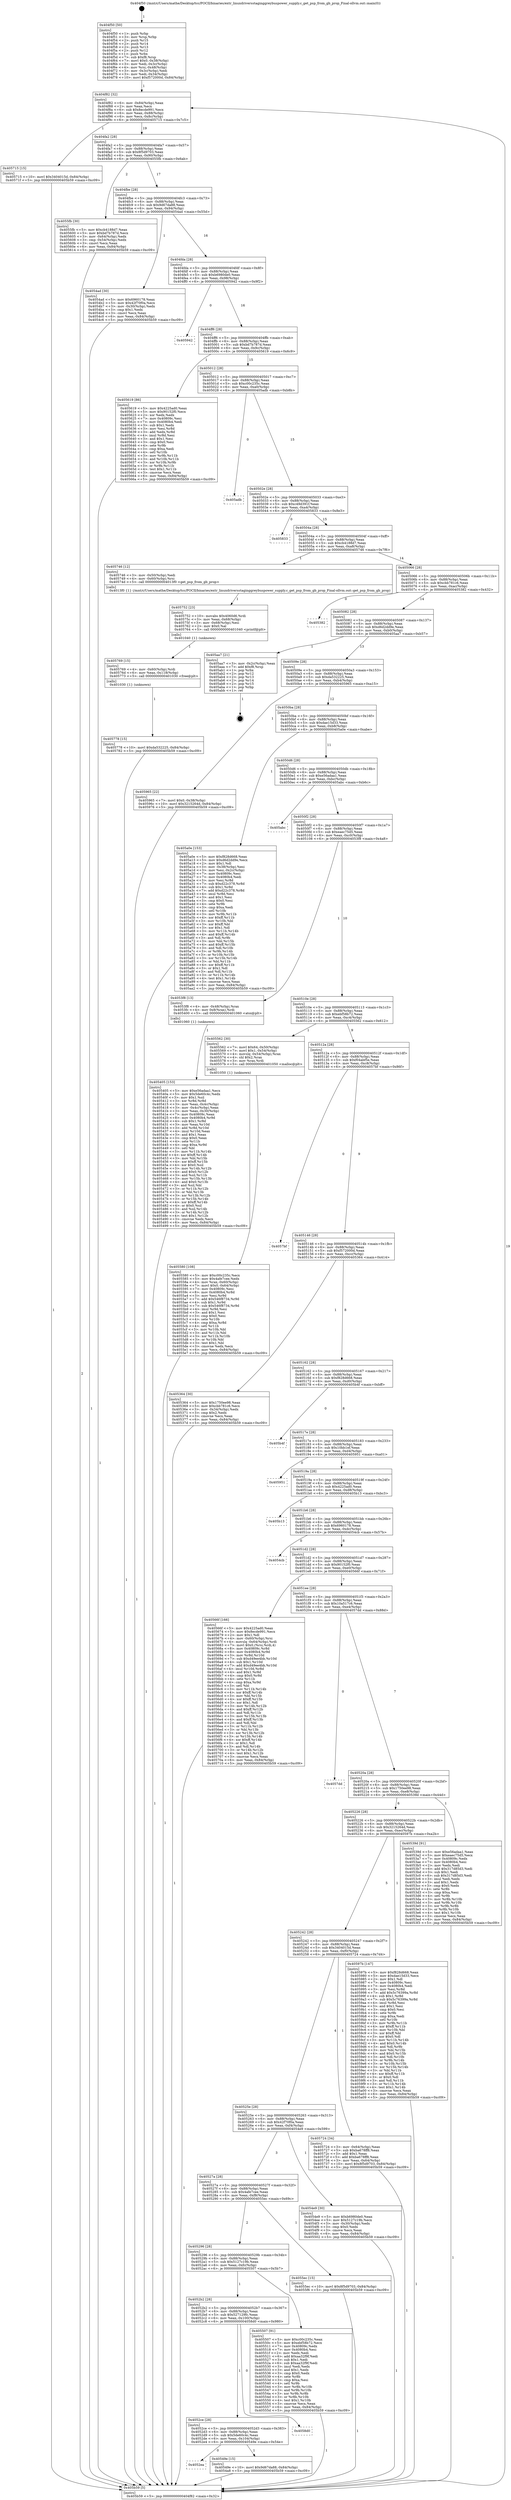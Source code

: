 digraph "0x404f50" {
  label = "0x404f50 (/mnt/c/Users/mathe/Desktop/tcc/POCII/binaries/extr_linuxdriversstaginggreybuspower_supply.c_get_psp_from_gb_prop_Final-ollvm.out::main(0))"
  labelloc = "t"
  node[shape=record]

  Entry [label="",width=0.3,height=0.3,shape=circle,fillcolor=black,style=filled]
  "0x404f82" [label="{
     0x404f82 [32]\l
     | [instrs]\l
     &nbsp;&nbsp;0x404f82 \<+6\>: mov -0x84(%rbp),%eax\l
     &nbsp;&nbsp;0x404f88 \<+2\>: mov %eax,%ecx\l
     &nbsp;&nbsp;0x404f8a \<+6\>: sub $0x8ecde991,%ecx\l
     &nbsp;&nbsp;0x404f90 \<+6\>: mov %eax,-0x88(%rbp)\l
     &nbsp;&nbsp;0x404f96 \<+6\>: mov %ecx,-0x8c(%rbp)\l
     &nbsp;&nbsp;0x404f9c \<+6\>: je 0000000000405715 \<main+0x7c5\>\l
  }"]
  "0x405715" [label="{
     0x405715 [15]\l
     | [instrs]\l
     &nbsp;&nbsp;0x405715 \<+10\>: movl $0x3404015d,-0x84(%rbp)\l
     &nbsp;&nbsp;0x40571f \<+5\>: jmp 0000000000405b59 \<main+0xc09\>\l
  }"]
  "0x404fa2" [label="{
     0x404fa2 [28]\l
     | [instrs]\l
     &nbsp;&nbsp;0x404fa2 \<+5\>: jmp 0000000000404fa7 \<main+0x57\>\l
     &nbsp;&nbsp;0x404fa7 \<+6\>: mov -0x88(%rbp),%eax\l
     &nbsp;&nbsp;0x404fad \<+5\>: sub $0x8f5d9703,%eax\l
     &nbsp;&nbsp;0x404fb2 \<+6\>: mov %eax,-0x90(%rbp)\l
     &nbsp;&nbsp;0x404fb8 \<+6\>: je 00000000004055fb \<main+0x6ab\>\l
  }"]
  Exit [label="",width=0.3,height=0.3,shape=circle,fillcolor=black,style=filled,peripheries=2]
  "0x4055fb" [label="{
     0x4055fb [30]\l
     | [instrs]\l
     &nbsp;&nbsp;0x4055fb \<+5\>: mov $0xcb4188d7,%eax\l
     &nbsp;&nbsp;0x405600 \<+5\>: mov $0xbd7b787d,%ecx\l
     &nbsp;&nbsp;0x405605 \<+3\>: mov -0x64(%rbp),%edx\l
     &nbsp;&nbsp;0x405608 \<+3\>: cmp -0x54(%rbp),%edx\l
     &nbsp;&nbsp;0x40560b \<+3\>: cmovl %ecx,%eax\l
     &nbsp;&nbsp;0x40560e \<+6\>: mov %eax,-0x84(%rbp)\l
     &nbsp;&nbsp;0x405614 \<+5\>: jmp 0000000000405b59 \<main+0xc09\>\l
  }"]
  "0x404fbe" [label="{
     0x404fbe [28]\l
     | [instrs]\l
     &nbsp;&nbsp;0x404fbe \<+5\>: jmp 0000000000404fc3 \<main+0x73\>\l
     &nbsp;&nbsp;0x404fc3 \<+6\>: mov -0x88(%rbp),%eax\l
     &nbsp;&nbsp;0x404fc9 \<+5\>: sub $0x9d67da88,%eax\l
     &nbsp;&nbsp;0x404fce \<+6\>: mov %eax,-0x94(%rbp)\l
     &nbsp;&nbsp;0x404fd4 \<+6\>: je 00000000004054ad \<main+0x55d\>\l
  }"]
  "0x405778" [label="{
     0x405778 [15]\l
     | [instrs]\l
     &nbsp;&nbsp;0x405778 \<+10\>: movl $0xda532225,-0x84(%rbp)\l
     &nbsp;&nbsp;0x405782 \<+5\>: jmp 0000000000405b59 \<main+0xc09\>\l
  }"]
  "0x4054ad" [label="{
     0x4054ad [30]\l
     | [instrs]\l
     &nbsp;&nbsp;0x4054ad \<+5\>: mov $0x6960178,%eax\l
     &nbsp;&nbsp;0x4054b2 \<+5\>: mov $0x42f70f0a,%ecx\l
     &nbsp;&nbsp;0x4054b7 \<+3\>: mov -0x30(%rbp),%edx\l
     &nbsp;&nbsp;0x4054ba \<+3\>: cmp $0x1,%edx\l
     &nbsp;&nbsp;0x4054bd \<+3\>: cmovl %ecx,%eax\l
     &nbsp;&nbsp;0x4054c0 \<+6\>: mov %eax,-0x84(%rbp)\l
     &nbsp;&nbsp;0x4054c6 \<+5\>: jmp 0000000000405b59 \<main+0xc09\>\l
  }"]
  "0x404fda" [label="{
     0x404fda [28]\l
     | [instrs]\l
     &nbsp;&nbsp;0x404fda \<+5\>: jmp 0000000000404fdf \<main+0x8f\>\l
     &nbsp;&nbsp;0x404fdf \<+6\>: mov -0x88(%rbp),%eax\l
     &nbsp;&nbsp;0x404fe5 \<+5\>: sub $0xb6980de0,%eax\l
     &nbsp;&nbsp;0x404fea \<+6\>: mov %eax,-0x98(%rbp)\l
     &nbsp;&nbsp;0x404ff0 \<+6\>: je 0000000000405942 \<main+0x9f2\>\l
  }"]
  "0x405769" [label="{
     0x405769 [15]\l
     | [instrs]\l
     &nbsp;&nbsp;0x405769 \<+4\>: mov -0x60(%rbp),%rdi\l
     &nbsp;&nbsp;0x40576d \<+6\>: mov %eax,-0x118(%rbp)\l
     &nbsp;&nbsp;0x405773 \<+5\>: call 0000000000401030 \<free@plt\>\l
     | [calls]\l
     &nbsp;&nbsp;0x401030 \{1\} (unknown)\l
  }"]
  "0x405942" [label="{
     0x405942\l
  }", style=dashed]
  "0x404ff6" [label="{
     0x404ff6 [28]\l
     | [instrs]\l
     &nbsp;&nbsp;0x404ff6 \<+5\>: jmp 0000000000404ffb \<main+0xab\>\l
     &nbsp;&nbsp;0x404ffb \<+6\>: mov -0x88(%rbp),%eax\l
     &nbsp;&nbsp;0x405001 \<+5\>: sub $0xbd7b787d,%eax\l
     &nbsp;&nbsp;0x405006 \<+6\>: mov %eax,-0x9c(%rbp)\l
     &nbsp;&nbsp;0x40500c \<+6\>: je 0000000000405619 \<main+0x6c9\>\l
  }"]
  "0x405752" [label="{
     0x405752 [23]\l
     | [instrs]\l
     &nbsp;&nbsp;0x405752 \<+10\>: movabs $0x4060d6,%rdi\l
     &nbsp;&nbsp;0x40575c \<+3\>: mov %eax,-0x68(%rbp)\l
     &nbsp;&nbsp;0x40575f \<+3\>: mov -0x68(%rbp),%esi\l
     &nbsp;&nbsp;0x405762 \<+2\>: mov $0x0,%al\l
     &nbsp;&nbsp;0x405764 \<+5\>: call 0000000000401040 \<printf@plt\>\l
     | [calls]\l
     &nbsp;&nbsp;0x401040 \{1\} (unknown)\l
  }"]
  "0x405619" [label="{
     0x405619 [86]\l
     | [instrs]\l
     &nbsp;&nbsp;0x405619 \<+5\>: mov $0x4225ad0,%eax\l
     &nbsp;&nbsp;0x40561e \<+5\>: mov $0x90152f0,%ecx\l
     &nbsp;&nbsp;0x405623 \<+2\>: xor %edx,%edx\l
     &nbsp;&nbsp;0x405625 \<+7\>: mov 0x40809c,%esi\l
     &nbsp;&nbsp;0x40562c \<+7\>: mov 0x4080b4,%edi\l
     &nbsp;&nbsp;0x405633 \<+3\>: sub $0x1,%edx\l
     &nbsp;&nbsp;0x405636 \<+3\>: mov %esi,%r8d\l
     &nbsp;&nbsp;0x405639 \<+3\>: add %edx,%r8d\l
     &nbsp;&nbsp;0x40563c \<+4\>: imul %r8d,%esi\l
     &nbsp;&nbsp;0x405640 \<+3\>: and $0x1,%esi\l
     &nbsp;&nbsp;0x405643 \<+3\>: cmp $0x0,%esi\l
     &nbsp;&nbsp;0x405646 \<+4\>: sete %r9b\l
     &nbsp;&nbsp;0x40564a \<+3\>: cmp $0xa,%edi\l
     &nbsp;&nbsp;0x40564d \<+4\>: setl %r10b\l
     &nbsp;&nbsp;0x405651 \<+3\>: mov %r9b,%r11b\l
     &nbsp;&nbsp;0x405654 \<+3\>: and %r10b,%r11b\l
     &nbsp;&nbsp;0x405657 \<+3\>: xor %r10b,%r9b\l
     &nbsp;&nbsp;0x40565a \<+3\>: or %r9b,%r11b\l
     &nbsp;&nbsp;0x40565d \<+4\>: test $0x1,%r11b\l
     &nbsp;&nbsp;0x405661 \<+3\>: cmovne %ecx,%eax\l
     &nbsp;&nbsp;0x405664 \<+6\>: mov %eax,-0x84(%rbp)\l
     &nbsp;&nbsp;0x40566a \<+5\>: jmp 0000000000405b59 \<main+0xc09\>\l
  }"]
  "0x405012" [label="{
     0x405012 [28]\l
     | [instrs]\l
     &nbsp;&nbsp;0x405012 \<+5\>: jmp 0000000000405017 \<main+0xc7\>\l
     &nbsp;&nbsp;0x405017 \<+6\>: mov -0x88(%rbp),%eax\l
     &nbsp;&nbsp;0x40501d \<+5\>: sub $0xc00c235c,%eax\l
     &nbsp;&nbsp;0x405022 \<+6\>: mov %eax,-0xa0(%rbp)\l
     &nbsp;&nbsp;0x405028 \<+6\>: je 0000000000405adb \<main+0xb8b\>\l
  }"]
  "0x405580" [label="{
     0x405580 [108]\l
     | [instrs]\l
     &nbsp;&nbsp;0x405580 \<+5\>: mov $0xc00c235c,%ecx\l
     &nbsp;&nbsp;0x405585 \<+5\>: mov $0x4afe7cee,%edx\l
     &nbsp;&nbsp;0x40558a \<+4\>: mov %rax,-0x60(%rbp)\l
     &nbsp;&nbsp;0x40558e \<+7\>: movl $0x0,-0x64(%rbp)\l
     &nbsp;&nbsp;0x405595 \<+7\>: mov 0x40809c,%esi\l
     &nbsp;&nbsp;0x40559c \<+8\>: mov 0x4080b4,%r8d\l
     &nbsp;&nbsp;0x4055a4 \<+3\>: mov %esi,%r9d\l
     &nbsp;&nbsp;0x4055a7 \<+7\>: add $0x546f8734,%r9d\l
     &nbsp;&nbsp;0x4055ae \<+4\>: sub $0x1,%r9d\l
     &nbsp;&nbsp;0x4055b2 \<+7\>: sub $0x546f8734,%r9d\l
     &nbsp;&nbsp;0x4055b9 \<+4\>: imul %r9d,%esi\l
     &nbsp;&nbsp;0x4055bd \<+3\>: and $0x1,%esi\l
     &nbsp;&nbsp;0x4055c0 \<+3\>: cmp $0x0,%esi\l
     &nbsp;&nbsp;0x4055c3 \<+4\>: sete %r10b\l
     &nbsp;&nbsp;0x4055c7 \<+4\>: cmp $0xa,%r8d\l
     &nbsp;&nbsp;0x4055cb \<+4\>: setl %r11b\l
     &nbsp;&nbsp;0x4055cf \<+3\>: mov %r10b,%bl\l
     &nbsp;&nbsp;0x4055d2 \<+3\>: and %r11b,%bl\l
     &nbsp;&nbsp;0x4055d5 \<+3\>: xor %r11b,%r10b\l
     &nbsp;&nbsp;0x4055d8 \<+3\>: or %r10b,%bl\l
     &nbsp;&nbsp;0x4055db \<+3\>: test $0x1,%bl\l
     &nbsp;&nbsp;0x4055de \<+3\>: cmovne %edx,%ecx\l
     &nbsp;&nbsp;0x4055e1 \<+6\>: mov %ecx,-0x84(%rbp)\l
     &nbsp;&nbsp;0x4055e7 \<+5\>: jmp 0000000000405b59 \<main+0xc09\>\l
  }"]
  "0x405adb" [label="{
     0x405adb\l
  }", style=dashed]
  "0x40502e" [label="{
     0x40502e [28]\l
     | [instrs]\l
     &nbsp;&nbsp;0x40502e \<+5\>: jmp 0000000000405033 \<main+0xe3\>\l
     &nbsp;&nbsp;0x405033 \<+6\>: mov -0x88(%rbp),%eax\l
     &nbsp;&nbsp;0x405039 \<+5\>: sub $0xc49d391f,%eax\l
     &nbsp;&nbsp;0x40503e \<+6\>: mov %eax,-0xa4(%rbp)\l
     &nbsp;&nbsp;0x405044 \<+6\>: je 0000000000405833 \<main+0x8e3\>\l
  }"]
  "0x4052ea" [label="{
     0x4052ea\l
  }", style=dashed]
  "0x405833" [label="{
     0x405833\l
  }", style=dashed]
  "0x40504a" [label="{
     0x40504a [28]\l
     | [instrs]\l
     &nbsp;&nbsp;0x40504a \<+5\>: jmp 000000000040504f \<main+0xff\>\l
     &nbsp;&nbsp;0x40504f \<+6\>: mov -0x88(%rbp),%eax\l
     &nbsp;&nbsp;0x405055 \<+5\>: sub $0xcb4188d7,%eax\l
     &nbsp;&nbsp;0x40505a \<+6\>: mov %eax,-0xa8(%rbp)\l
     &nbsp;&nbsp;0x405060 \<+6\>: je 0000000000405746 \<main+0x7f6\>\l
  }"]
  "0x40549e" [label="{
     0x40549e [15]\l
     | [instrs]\l
     &nbsp;&nbsp;0x40549e \<+10\>: movl $0x9d67da88,-0x84(%rbp)\l
     &nbsp;&nbsp;0x4054a8 \<+5\>: jmp 0000000000405b59 \<main+0xc09\>\l
  }"]
  "0x405746" [label="{
     0x405746 [12]\l
     | [instrs]\l
     &nbsp;&nbsp;0x405746 \<+3\>: mov -0x50(%rbp),%edi\l
     &nbsp;&nbsp;0x405749 \<+4\>: mov -0x60(%rbp),%rsi\l
     &nbsp;&nbsp;0x40574d \<+5\>: call 00000000004013f0 \<get_psp_from_gb_prop\>\l
     | [calls]\l
     &nbsp;&nbsp;0x4013f0 \{1\} (/mnt/c/Users/mathe/Desktop/tcc/POCII/binaries/extr_linuxdriversstaginggreybuspower_supply.c_get_psp_from_gb_prop_Final-ollvm.out::get_psp_from_gb_prop)\l
  }"]
  "0x405066" [label="{
     0x405066 [28]\l
     | [instrs]\l
     &nbsp;&nbsp;0x405066 \<+5\>: jmp 000000000040506b \<main+0x11b\>\l
     &nbsp;&nbsp;0x40506b \<+6\>: mov -0x88(%rbp),%eax\l
     &nbsp;&nbsp;0x405071 \<+5\>: sub $0xcbb781c6,%eax\l
     &nbsp;&nbsp;0x405076 \<+6\>: mov %eax,-0xac(%rbp)\l
     &nbsp;&nbsp;0x40507c \<+6\>: je 0000000000405382 \<main+0x432\>\l
  }"]
  "0x4052ce" [label="{
     0x4052ce [28]\l
     | [instrs]\l
     &nbsp;&nbsp;0x4052ce \<+5\>: jmp 00000000004052d3 \<main+0x383\>\l
     &nbsp;&nbsp;0x4052d3 \<+6\>: mov -0x88(%rbp),%eax\l
     &nbsp;&nbsp;0x4052d9 \<+5\>: sub $0x5de60c4c,%eax\l
     &nbsp;&nbsp;0x4052de \<+6\>: mov %eax,-0x104(%rbp)\l
     &nbsp;&nbsp;0x4052e4 \<+6\>: je 000000000040549e \<main+0x54e\>\l
  }"]
  "0x405382" [label="{
     0x405382\l
  }", style=dashed]
  "0x405082" [label="{
     0x405082 [28]\l
     | [instrs]\l
     &nbsp;&nbsp;0x405082 \<+5\>: jmp 0000000000405087 \<main+0x137\>\l
     &nbsp;&nbsp;0x405087 \<+6\>: mov -0x88(%rbp),%eax\l
     &nbsp;&nbsp;0x40508d \<+5\>: sub $0xd6d2dd9e,%eax\l
     &nbsp;&nbsp;0x405092 \<+6\>: mov %eax,-0xb0(%rbp)\l
     &nbsp;&nbsp;0x405098 \<+6\>: je 0000000000405aa7 \<main+0xb57\>\l
  }"]
  "0x4058d0" [label="{
     0x4058d0\l
  }", style=dashed]
  "0x405aa7" [label="{
     0x405aa7 [21]\l
     | [instrs]\l
     &nbsp;&nbsp;0x405aa7 \<+3\>: mov -0x2c(%rbp),%eax\l
     &nbsp;&nbsp;0x405aaa \<+7\>: add $0xf8,%rsp\l
     &nbsp;&nbsp;0x405ab1 \<+1\>: pop %rbx\l
     &nbsp;&nbsp;0x405ab2 \<+2\>: pop %r12\l
     &nbsp;&nbsp;0x405ab4 \<+2\>: pop %r13\l
     &nbsp;&nbsp;0x405ab6 \<+2\>: pop %r14\l
     &nbsp;&nbsp;0x405ab8 \<+2\>: pop %r15\l
     &nbsp;&nbsp;0x405aba \<+1\>: pop %rbp\l
     &nbsp;&nbsp;0x405abb \<+1\>: ret\l
  }"]
  "0x40509e" [label="{
     0x40509e [28]\l
     | [instrs]\l
     &nbsp;&nbsp;0x40509e \<+5\>: jmp 00000000004050a3 \<main+0x153\>\l
     &nbsp;&nbsp;0x4050a3 \<+6\>: mov -0x88(%rbp),%eax\l
     &nbsp;&nbsp;0x4050a9 \<+5\>: sub $0xda532225,%eax\l
     &nbsp;&nbsp;0x4050ae \<+6\>: mov %eax,-0xb4(%rbp)\l
     &nbsp;&nbsp;0x4050b4 \<+6\>: je 0000000000405965 \<main+0xa15\>\l
  }"]
  "0x4052b2" [label="{
     0x4052b2 [28]\l
     | [instrs]\l
     &nbsp;&nbsp;0x4052b2 \<+5\>: jmp 00000000004052b7 \<main+0x367\>\l
     &nbsp;&nbsp;0x4052b7 \<+6\>: mov -0x88(%rbp),%eax\l
     &nbsp;&nbsp;0x4052bd \<+5\>: sub $0x527129fc,%eax\l
     &nbsp;&nbsp;0x4052c2 \<+6\>: mov %eax,-0x100(%rbp)\l
     &nbsp;&nbsp;0x4052c8 \<+6\>: je 00000000004058d0 \<main+0x980\>\l
  }"]
  "0x405965" [label="{
     0x405965 [22]\l
     | [instrs]\l
     &nbsp;&nbsp;0x405965 \<+7\>: movl $0x0,-0x38(%rbp)\l
     &nbsp;&nbsp;0x40596c \<+10\>: movl $0x3215264d,-0x84(%rbp)\l
     &nbsp;&nbsp;0x405976 \<+5\>: jmp 0000000000405b59 \<main+0xc09\>\l
  }"]
  "0x4050ba" [label="{
     0x4050ba [28]\l
     | [instrs]\l
     &nbsp;&nbsp;0x4050ba \<+5\>: jmp 00000000004050bf \<main+0x16f\>\l
     &nbsp;&nbsp;0x4050bf \<+6\>: mov -0x88(%rbp),%eax\l
     &nbsp;&nbsp;0x4050c5 \<+5\>: sub $0xdae15d33,%eax\l
     &nbsp;&nbsp;0x4050ca \<+6\>: mov %eax,-0xb8(%rbp)\l
     &nbsp;&nbsp;0x4050d0 \<+6\>: je 0000000000405a0e \<main+0xabe\>\l
  }"]
  "0x405507" [label="{
     0x405507 [91]\l
     | [instrs]\l
     &nbsp;&nbsp;0x405507 \<+5\>: mov $0xc00c235c,%eax\l
     &nbsp;&nbsp;0x40550c \<+5\>: mov $0xebf58b72,%ecx\l
     &nbsp;&nbsp;0x405511 \<+7\>: mov 0x40809c,%edx\l
     &nbsp;&nbsp;0x405518 \<+7\>: mov 0x4080b4,%esi\l
     &nbsp;&nbsp;0x40551f \<+2\>: mov %edx,%edi\l
     &nbsp;&nbsp;0x405521 \<+6\>: add $0xaa32f9f,%edi\l
     &nbsp;&nbsp;0x405527 \<+3\>: sub $0x1,%edi\l
     &nbsp;&nbsp;0x40552a \<+6\>: sub $0xaa32f9f,%edi\l
     &nbsp;&nbsp;0x405530 \<+3\>: imul %edi,%edx\l
     &nbsp;&nbsp;0x405533 \<+3\>: and $0x1,%edx\l
     &nbsp;&nbsp;0x405536 \<+3\>: cmp $0x0,%edx\l
     &nbsp;&nbsp;0x405539 \<+4\>: sete %r8b\l
     &nbsp;&nbsp;0x40553d \<+3\>: cmp $0xa,%esi\l
     &nbsp;&nbsp;0x405540 \<+4\>: setl %r9b\l
     &nbsp;&nbsp;0x405544 \<+3\>: mov %r8b,%r10b\l
     &nbsp;&nbsp;0x405547 \<+3\>: and %r9b,%r10b\l
     &nbsp;&nbsp;0x40554a \<+3\>: xor %r9b,%r8b\l
     &nbsp;&nbsp;0x40554d \<+3\>: or %r8b,%r10b\l
     &nbsp;&nbsp;0x405550 \<+4\>: test $0x1,%r10b\l
     &nbsp;&nbsp;0x405554 \<+3\>: cmovne %ecx,%eax\l
     &nbsp;&nbsp;0x405557 \<+6\>: mov %eax,-0x84(%rbp)\l
     &nbsp;&nbsp;0x40555d \<+5\>: jmp 0000000000405b59 \<main+0xc09\>\l
  }"]
  "0x405a0e" [label="{
     0x405a0e [153]\l
     | [instrs]\l
     &nbsp;&nbsp;0x405a0e \<+5\>: mov $0xf828d668,%eax\l
     &nbsp;&nbsp;0x405a13 \<+5\>: mov $0xd6d2dd9e,%ecx\l
     &nbsp;&nbsp;0x405a18 \<+2\>: mov $0x1,%dl\l
     &nbsp;&nbsp;0x405a1a \<+3\>: mov -0x38(%rbp),%esi\l
     &nbsp;&nbsp;0x405a1d \<+3\>: mov %esi,-0x2c(%rbp)\l
     &nbsp;&nbsp;0x405a20 \<+7\>: mov 0x40809c,%esi\l
     &nbsp;&nbsp;0x405a27 \<+7\>: mov 0x4080b4,%edi\l
     &nbsp;&nbsp;0x405a2e \<+3\>: mov %esi,%r8d\l
     &nbsp;&nbsp;0x405a31 \<+7\>: sub $0xd22c378,%r8d\l
     &nbsp;&nbsp;0x405a38 \<+4\>: sub $0x1,%r8d\l
     &nbsp;&nbsp;0x405a3c \<+7\>: add $0xd22c378,%r8d\l
     &nbsp;&nbsp;0x405a43 \<+4\>: imul %r8d,%esi\l
     &nbsp;&nbsp;0x405a47 \<+3\>: and $0x1,%esi\l
     &nbsp;&nbsp;0x405a4a \<+3\>: cmp $0x0,%esi\l
     &nbsp;&nbsp;0x405a4d \<+4\>: sete %r9b\l
     &nbsp;&nbsp;0x405a51 \<+3\>: cmp $0xa,%edi\l
     &nbsp;&nbsp;0x405a54 \<+4\>: setl %r10b\l
     &nbsp;&nbsp;0x405a58 \<+3\>: mov %r9b,%r11b\l
     &nbsp;&nbsp;0x405a5b \<+4\>: xor $0xff,%r11b\l
     &nbsp;&nbsp;0x405a5f \<+3\>: mov %r10b,%bl\l
     &nbsp;&nbsp;0x405a62 \<+3\>: xor $0xff,%bl\l
     &nbsp;&nbsp;0x405a65 \<+3\>: xor $0x1,%dl\l
     &nbsp;&nbsp;0x405a68 \<+3\>: mov %r11b,%r14b\l
     &nbsp;&nbsp;0x405a6b \<+4\>: and $0xff,%r14b\l
     &nbsp;&nbsp;0x405a6f \<+3\>: and %dl,%r9b\l
     &nbsp;&nbsp;0x405a72 \<+3\>: mov %bl,%r15b\l
     &nbsp;&nbsp;0x405a75 \<+4\>: and $0xff,%r15b\l
     &nbsp;&nbsp;0x405a79 \<+3\>: and %dl,%r10b\l
     &nbsp;&nbsp;0x405a7c \<+3\>: or %r9b,%r14b\l
     &nbsp;&nbsp;0x405a7f \<+3\>: or %r10b,%r15b\l
     &nbsp;&nbsp;0x405a82 \<+3\>: xor %r15b,%r14b\l
     &nbsp;&nbsp;0x405a85 \<+3\>: or %bl,%r11b\l
     &nbsp;&nbsp;0x405a88 \<+4\>: xor $0xff,%r11b\l
     &nbsp;&nbsp;0x405a8c \<+3\>: or $0x1,%dl\l
     &nbsp;&nbsp;0x405a8f \<+3\>: and %dl,%r11b\l
     &nbsp;&nbsp;0x405a92 \<+3\>: or %r11b,%r14b\l
     &nbsp;&nbsp;0x405a95 \<+4\>: test $0x1,%r14b\l
     &nbsp;&nbsp;0x405a99 \<+3\>: cmovne %ecx,%eax\l
     &nbsp;&nbsp;0x405a9c \<+6\>: mov %eax,-0x84(%rbp)\l
     &nbsp;&nbsp;0x405aa2 \<+5\>: jmp 0000000000405b59 \<main+0xc09\>\l
  }"]
  "0x4050d6" [label="{
     0x4050d6 [28]\l
     | [instrs]\l
     &nbsp;&nbsp;0x4050d6 \<+5\>: jmp 00000000004050db \<main+0x18b\>\l
     &nbsp;&nbsp;0x4050db \<+6\>: mov -0x88(%rbp),%eax\l
     &nbsp;&nbsp;0x4050e1 \<+5\>: sub $0xe56adaa1,%eax\l
     &nbsp;&nbsp;0x4050e6 \<+6\>: mov %eax,-0xbc(%rbp)\l
     &nbsp;&nbsp;0x4050ec \<+6\>: je 0000000000405abc \<main+0xb6c\>\l
  }"]
  "0x405296" [label="{
     0x405296 [28]\l
     | [instrs]\l
     &nbsp;&nbsp;0x405296 \<+5\>: jmp 000000000040529b \<main+0x34b\>\l
     &nbsp;&nbsp;0x40529b \<+6\>: mov -0x88(%rbp),%eax\l
     &nbsp;&nbsp;0x4052a1 \<+5\>: sub $0x5127c19b,%eax\l
     &nbsp;&nbsp;0x4052a6 \<+6\>: mov %eax,-0xfc(%rbp)\l
     &nbsp;&nbsp;0x4052ac \<+6\>: je 0000000000405507 \<main+0x5b7\>\l
  }"]
  "0x405abc" [label="{
     0x405abc\l
  }", style=dashed]
  "0x4050f2" [label="{
     0x4050f2 [28]\l
     | [instrs]\l
     &nbsp;&nbsp;0x4050f2 \<+5\>: jmp 00000000004050f7 \<main+0x1a7\>\l
     &nbsp;&nbsp;0x4050f7 \<+6\>: mov -0x88(%rbp),%eax\l
     &nbsp;&nbsp;0x4050fd \<+5\>: sub $0xeaec75d5,%eax\l
     &nbsp;&nbsp;0x405102 \<+6\>: mov %eax,-0xc0(%rbp)\l
     &nbsp;&nbsp;0x405108 \<+6\>: je 00000000004053f8 \<main+0x4a8\>\l
  }"]
  "0x4055ec" [label="{
     0x4055ec [15]\l
     | [instrs]\l
     &nbsp;&nbsp;0x4055ec \<+10\>: movl $0x8f5d9703,-0x84(%rbp)\l
     &nbsp;&nbsp;0x4055f6 \<+5\>: jmp 0000000000405b59 \<main+0xc09\>\l
  }"]
  "0x4053f8" [label="{
     0x4053f8 [13]\l
     | [instrs]\l
     &nbsp;&nbsp;0x4053f8 \<+4\>: mov -0x48(%rbp),%rax\l
     &nbsp;&nbsp;0x4053fc \<+4\>: mov 0x8(%rax),%rdi\l
     &nbsp;&nbsp;0x405400 \<+5\>: call 0000000000401060 \<atoi@plt\>\l
     | [calls]\l
     &nbsp;&nbsp;0x401060 \{1\} (unknown)\l
  }"]
  "0x40510e" [label="{
     0x40510e [28]\l
     | [instrs]\l
     &nbsp;&nbsp;0x40510e \<+5\>: jmp 0000000000405113 \<main+0x1c3\>\l
     &nbsp;&nbsp;0x405113 \<+6\>: mov -0x88(%rbp),%eax\l
     &nbsp;&nbsp;0x405119 \<+5\>: sub $0xebf58b72,%eax\l
     &nbsp;&nbsp;0x40511e \<+6\>: mov %eax,-0xc4(%rbp)\l
     &nbsp;&nbsp;0x405124 \<+6\>: je 0000000000405562 \<main+0x612\>\l
  }"]
  "0x40527a" [label="{
     0x40527a [28]\l
     | [instrs]\l
     &nbsp;&nbsp;0x40527a \<+5\>: jmp 000000000040527f \<main+0x32f\>\l
     &nbsp;&nbsp;0x40527f \<+6\>: mov -0x88(%rbp),%eax\l
     &nbsp;&nbsp;0x405285 \<+5\>: sub $0x4afe7cee,%eax\l
     &nbsp;&nbsp;0x40528a \<+6\>: mov %eax,-0xf8(%rbp)\l
     &nbsp;&nbsp;0x405290 \<+6\>: je 00000000004055ec \<main+0x69c\>\l
  }"]
  "0x405562" [label="{
     0x405562 [30]\l
     | [instrs]\l
     &nbsp;&nbsp;0x405562 \<+7\>: movl $0x64,-0x50(%rbp)\l
     &nbsp;&nbsp;0x405569 \<+7\>: movl $0x1,-0x54(%rbp)\l
     &nbsp;&nbsp;0x405570 \<+4\>: movslq -0x54(%rbp),%rax\l
     &nbsp;&nbsp;0x405574 \<+4\>: shl $0x2,%rax\l
     &nbsp;&nbsp;0x405578 \<+3\>: mov %rax,%rdi\l
     &nbsp;&nbsp;0x40557b \<+5\>: call 0000000000401050 \<malloc@plt\>\l
     | [calls]\l
     &nbsp;&nbsp;0x401050 \{1\} (unknown)\l
  }"]
  "0x40512a" [label="{
     0x40512a [28]\l
     | [instrs]\l
     &nbsp;&nbsp;0x40512a \<+5\>: jmp 000000000040512f \<main+0x1df\>\l
     &nbsp;&nbsp;0x40512f \<+6\>: mov -0x88(%rbp),%eax\l
     &nbsp;&nbsp;0x405135 \<+5\>: sub $0xf04abf5e,%eax\l
     &nbsp;&nbsp;0x40513a \<+6\>: mov %eax,-0xc8(%rbp)\l
     &nbsp;&nbsp;0x405140 \<+6\>: je 00000000004057bf \<main+0x86f\>\l
  }"]
  "0x4054e9" [label="{
     0x4054e9 [30]\l
     | [instrs]\l
     &nbsp;&nbsp;0x4054e9 \<+5\>: mov $0xb6980de0,%eax\l
     &nbsp;&nbsp;0x4054ee \<+5\>: mov $0x5127c19b,%ecx\l
     &nbsp;&nbsp;0x4054f3 \<+3\>: mov -0x30(%rbp),%edx\l
     &nbsp;&nbsp;0x4054f6 \<+3\>: cmp $0x0,%edx\l
     &nbsp;&nbsp;0x4054f9 \<+3\>: cmove %ecx,%eax\l
     &nbsp;&nbsp;0x4054fc \<+6\>: mov %eax,-0x84(%rbp)\l
     &nbsp;&nbsp;0x405502 \<+5\>: jmp 0000000000405b59 \<main+0xc09\>\l
  }"]
  "0x4057bf" [label="{
     0x4057bf\l
  }", style=dashed]
  "0x405146" [label="{
     0x405146 [28]\l
     | [instrs]\l
     &nbsp;&nbsp;0x405146 \<+5\>: jmp 000000000040514b \<main+0x1fb\>\l
     &nbsp;&nbsp;0x40514b \<+6\>: mov -0x88(%rbp),%eax\l
     &nbsp;&nbsp;0x405151 \<+5\>: sub $0xf572000d,%eax\l
     &nbsp;&nbsp;0x405156 \<+6\>: mov %eax,-0xcc(%rbp)\l
     &nbsp;&nbsp;0x40515c \<+6\>: je 0000000000405364 \<main+0x414\>\l
  }"]
  "0x40525e" [label="{
     0x40525e [28]\l
     | [instrs]\l
     &nbsp;&nbsp;0x40525e \<+5\>: jmp 0000000000405263 \<main+0x313\>\l
     &nbsp;&nbsp;0x405263 \<+6\>: mov -0x88(%rbp),%eax\l
     &nbsp;&nbsp;0x405269 \<+5\>: sub $0x42f70f0a,%eax\l
     &nbsp;&nbsp;0x40526e \<+6\>: mov %eax,-0xf4(%rbp)\l
     &nbsp;&nbsp;0x405274 \<+6\>: je 00000000004054e9 \<main+0x599\>\l
  }"]
  "0x405364" [label="{
     0x405364 [30]\l
     | [instrs]\l
     &nbsp;&nbsp;0x405364 \<+5\>: mov $0x1750ee98,%eax\l
     &nbsp;&nbsp;0x405369 \<+5\>: mov $0xcbb781c6,%ecx\l
     &nbsp;&nbsp;0x40536e \<+3\>: mov -0x34(%rbp),%edx\l
     &nbsp;&nbsp;0x405371 \<+3\>: cmp $0x2,%edx\l
     &nbsp;&nbsp;0x405374 \<+3\>: cmovne %ecx,%eax\l
     &nbsp;&nbsp;0x405377 \<+6\>: mov %eax,-0x84(%rbp)\l
     &nbsp;&nbsp;0x40537d \<+5\>: jmp 0000000000405b59 \<main+0xc09\>\l
  }"]
  "0x405162" [label="{
     0x405162 [28]\l
     | [instrs]\l
     &nbsp;&nbsp;0x405162 \<+5\>: jmp 0000000000405167 \<main+0x217\>\l
     &nbsp;&nbsp;0x405167 \<+6\>: mov -0x88(%rbp),%eax\l
     &nbsp;&nbsp;0x40516d \<+5\>: sub $0xf828d668,%eax\l
     &nbsp;&nbsp;0x405172 \<+6\>: mov %eax,-0xd0(%rbp)\l
     &nbsp;&nbsp;0x405178 \<+6\>: je 0000000000405b4f \<main+0xbff\>\l
  }"]
  "0x405b59" [label="{
     0x405b59 [5]\l
     | [instrs]\l
     &nbsp;&nbsp;0x405b59 \<+5\>: jmp 0000000000404f82 \<main+0x32\>\l
  }"]
  "0x404f50" [label="{
     0x404f50 [50]\l
     | [instrs]\l
     &nbsp;&nbsp;0x404f50 \<+1\>: push %rbp\l
     &nbsp;&nbsp;0x404f51 \<+3\>: mov %rsp,%rbp\l
     &nbsp;&nbsp;0x404f54 \<+2\>: push %r15\l
     &nbsp;&nbsp;0x404f56 \<+2\>: push %r14\l
     &nbsp;&nbsp;0x404f58 \<+2\>: push %r13\l
     &nbsp;&nbsp;0x404f5a \<+2\>: push %r12\l
     &nbsp;&nbsp;0x404f5c \<+1\>: push %rbx\l
     &nbsp;&nbsp;0x404f5d \<+7\>: sub $0xf8,%rsp\l
     &nbsp;&nbsp;0x404f64 \<+7\>: movl $0x0,-0x38(%rbp)\l
     &nbsp;&nbsp;0x404f6b \<+3\>: mov %edi,-0x3c(%rbp)\l
     &nbsp;&nbsp;0x404f6e \<+4\>: mov %rsi,-0x48(%rbp)\l
     &nbsp;&nbsp;0x404f72 \<+3\>: mov -0x3c(%rbp),%edi\l
     &nbsp;&nbsp;0x404f75 \<+3\>: mov %edi,-0x34(%rbp)\l
     &nbsp;&nbsp;0x404f78 \<+10\>: movl $0xf572000d,-0x84(%rbp)\l
  }"]
  "0x405724" [label="{
     0x405724 [34]\l
     | [instrs]\l
     &nbsp;&nbsp;0x405724 \<+3\>: mov -0x64(%rbp),%eax\l
     &nbsp;&nbsp;0x405727 \<+5\>: sub $0xba678ff8,%eax\l
     &nbsp;&nbsp;0x40572c \<+3\>: add $0x1,%eax\l
     &nbsp;&nbsp;0x40572f \<+5\>: add $0xba678ff8,%eax\l
     &nbsp;&nbsp;0x405734 \<+3\>: mov %eax,-0x64(%rbp)\l
     &nbsp;&nbsp;0x405737 \<+10\>: movl $0x8f5d9703,-0x84(%rbp)\l
     &nbsp;&nbsp;0x405741 \<+5\>: jmp 0000000000405b59 \<main+0xc09\>\l
  }"]
  "0x405b4f" [label="{
     0x405b4f\l
  }", style=dashed]
  "0x40517e" [label="{
     0x40517e [28]\l
     | [instrs]\l
     &nbsp;&nbsp;0x40517e \<+5\>: jmp 0000000000405183 \<main+0x233\>\l
     &nbsp;&nbsp;0x405183 \<+6\>: mov -0x88(%rbp),%eax\l
     &nbsp;&nbsp;0x405189 \<+5\>: sub $0x10bb1ef,%eax\l
     &nbsp;&nbsp;0x40518e \<+6\>: mov %eax,-0xd4(%rbp)\l
     &nbsp;&nbsp;0x405194 \<+6\>: je 0000000000405951 \<main+0xa01\>\l
  }"]
  "0x405242" [label="{
     0x405242 [28]\l
     | [instrs]\l
     &nbsp;&nbsp;0x405242 \<+5\>: jmp 0000000000405247 \<main+0x2f7\>\l
     &nbsp;&nbsp;0x405247 \<+6\>: mov -0x88(%rbp),%eax\l
     &nbsp;&nbsp;0x40524d \<+5\>: sub $0x3404015d,%eax\l
     &nbsp;&nbsp;0x405252 \<+6\>: mov %eax,-0xf0(%rbp)\l
     &nbsp;&nbsp;0x405258 \<+6\>: je 0000000000405724 \<main+0x7d4\>\l
  }"]
  "0x405951" [label="{
     0x405951\l
  }", style=dashed]
  "0x40519a" [label="{
     0x40519a [28]\l
     | [instrs]\l
     &nbsp;&nbsp;0x40519a \<+5\>: jmp 000000000040519f \<main+0x24f\>\l
     &nbsp;&nbsp;0x40519f \<+6\>: mov -0x88(%rbp),%eax\l
     &nbsp;&nbsp;0x4051a5 \<+5\>: sub $0x4225ad0,%eax\l
     &nbsp;&nbsp;0x4051aa \<+6\>: mov %eax,-0xd8(%rbp)\l
     &nbsp;&nbsp;0x4051b0 \<+6\>: je 0000000000405b13 \<main+0xbc3\>\l
  }"]
  "0x40597b" [label="{
     0x40597b [147]\l
     | [instrs]\l
     &nbsp;&nbsp;0x40597b \<+5\>: mov $0xf828d668,%eax\l
     &nbsp;&nbsp;0x405980 \<+5\>: mov $0xdae15d33,%ecx\l
     &nbsp;&nbsp;0x405985 \<+2\>: mov $0x1,%dl\l
     &nbsp;&nbsp;0x405987 \<+7\>: mov 0x40809c,%esi\l
     &nbsp;&nbsp;0x40598e \<+7\>: mov 0x4080b4,%edi\l
     &nbsp;&nbsp;0x405995 \<+3\>: mov %esi,%r8d\l
     &nbsp;&nbsp;0x405998 \<+7\>: add $0x5c76399a,%r8d\l
     &nbsp;&nbsp;0x40599f \<+4\>: sub $0x1,%r8d\l
     &nbsp;&nbsp;0x4059a3 \<+7\>: sub $0x5c76399a,%r8d\l
     &nbsp;&nbsp;0x4059aa \<+4\>: imul %r8d,%esi\l
     &nbsp;&nbsp;0x4059ae \<+3\>: and $0x1,%esi\l
     &nbsp;&nbsp;0x4059b1 \<+3\>: cmp $0x0,%esi\l
     &nbsp;&nbsp;0x4059b4 \<+4\>: sete %r9b\l
     &nbsp;&nbsp;0x4059b8 \<+3\>: cmp $0xa,%edi\l
     &nbsp;&nbsp;0x4059bb \<+4\>: setl %r10b\l
     &nbsp;&nbsp;0x4059bf \<+3\>: mov %r9b,%r11b\l
     &nbsp;&nbsp;0x4059c2 \<+4\>: xor $0xff,%r11b\l
     &nbsp;&nbsp;0x4059c6 \<+3\>: mov %r10b,%bl\l
     &nbsp;&nbsp;0x4059c9 \<+3\>: xor $0xff,%bl\l
     &nbsp;&nbsp;0x4059cc \<+3\>: xor $0x0,%dl\l
     &nbsp;&nbsp;0x4059cf \<+3\>: mov %r11b,%r14b\l
     &nbsp;&nbsp;0x4059d2 \<+4\>: and $0x0,%r14b\l
     &nbsp;&nbsp;0x4059d6 \<+3\>: and %dl,%r9b\l
     &nbsp;&nbsp;0x4059d9 \<+3\>: mov %bl,%r15b\l
     &nbsp;&nbsp;0x4059dc \<+4\>: and $0x0,%r15b\l
     &nbsp;&nbsp;0x4059e0 \<+3\>: and %dl,%r10b\l
     &nbsp;&nbsp;0x4059e3 \<+3\>: or %r9b,%r14b\l
     &nbsp;&nbsp;0x4059e6 \<+3\>: or %r10b,%r15b\l
     &nbsp;&nbsp;0x4059e9 \<+3\>: xor %r15b,%r14b\l
     &nbsp;&nbsp;0x4059ec \<+3\>: or %bl,%r11b\l
     &nbsp;&nbsp;0x4059ef \<+4\>: xor $0xff,%r11b\l
     &nbsp;&nbsp;0x4059f3 \<+3\>: or $0x0,%dl\l
     &nbsp;&nbsp;0x4059f6 \<+3\>: and %dl,%r11b\l
     &nbsp;&nbsp;0x4059f9 \<+3\>: or %r11b,%r14b\l
     &nbsp;&nbsp;0x4059fc \<+4\>: test $0x1,%r14b\l
     &nbsp;&nbsp;0x405a00 \<+3\>: cmovne %ecx,%eax\l
     &nbsp;&nbsp;0x405a03 \<+6\>: mov %eax,-0x84(%rbp)\l
     &nbsp;&nbsp;0x405a09 \<+5\>: jmp 0000000000405b59 \<main+0xc09\>\l
  }"]
  "0x405b13" [label="{
     0x405b13\l
  }", style=dashed]
  "0x4051b6" [label="{
     0x4051b6 [28]\l
     | [instrs]\l
     &nbsp;&nbsp;0x4051b6 \<+5\>: jmp 00000000004051bb \<main+0x26b\>\l
     &nbsp;&nbsp;0x4051bb \<+6\>: mov -0x88(%rbp),%eax\l
     &nbsp;&nbsp;0x4051c1 \<+5\>: sub $0x6960178,%eax\l
     &nbsp;&nbsp;0x4051c6 \<+6\>: mov %eax,-0xdc(%rbp)\l
     &nbsp;&nbsp;0x4051cc \<+6\>: je 00000000004054cb \<main+0x57b\>\l
  }"]
  "0x405405" [label="{
     0x405405 [153]\l
     | [instrs]\l
     &nbsp;&nbsp;0x405405 \<+5\>: mov $0xe56adaa1,%ecx\l
     &nbsp;&nbsp;0x40540a \<+5\>: mov $0x5de60c4c,%edx\l
     &nbsp;&nbsp;0x40540f \<+3\>: mov $0x1,%sil\l
     &nbsp;&nbsp;0x405412 \<+3\>: xor %r8d,%r8d\l
     &nbsp;&nbsp;0x405415 \<+3\>: mov %eax,-0x4c(%rbp)\l
     &nbsp;&nbsp;0x405418 \<+3\>: mov -0x4c(%rbp),%eax\l
     &nbsp;&nbsp;0x40541b \<+3\>: mov %eax,-0x30(%rbp)\l
     &nbsp;&nbsp;0x40541e \<+7\>: mov 0x40809c,%eax\l
     &nbsp;&nbsp;0x405425 \<+8\>: mov 0x4080b4,%r9d\l
     &nbsp;&nbsp;0x40542d \<+4\>: sub $0x1,%r8d\l
     &nbsp;&nbsp;0x405431 \<+3\>: mov %eax,%r10d\l
     &nbsp;&nbsp;0x405434 \<+3\>: add %r8d,%r10d\l
     &nbsp;&nbsp;0x405437 \<+4\>: imul %r10d,%eax\l
     &nbsp;&nbsp;0x40543b \<+3\>: and $0x1,%eax\l
     &nbsp;&nbsp;0x40543e \<+3\>: cmp $0x0,%eax\l
     &nbsp;&nbsp;0x405441 \<+4\>: sete %r11b\l
     &nbsp;&nbsp;0x405445 \<+4\>: cmp $0xa,%r9d\l
     &nbsp;&nbsp;0x405449 \<+3\>: setl %bl\l
     &nbsp;&nbsp;0x40544c \<+3\>: mov %r11b,%r14b\l
     &nbsp;&nbsp;0x40544f \<+4\>: xor $0xff,%r14b\l
     &nbsp;&nbsp;0x405453 \<+3\>: mov %bl,%r15b\l
     &nbsp;&nbsp;0x405456 \<+4\>: xor $0xff,%r15b\l
     &nbsp;&nbsp;0x40545a \<+4\>: xor $0x0,%sil\l
     &nbsp;&nbsp;0x40545e \<+3\>: mov %r14b,%r12b\l
     &nbsp;&nbsp;0x405461 \<+4\>: and $0x0,%r12b\l
     &nbsp;&nbsp;0x405465 \<+3\>: and %sil,%r11b\l
     &nbsp;&nbsp;0x405468 \<+3\>: mov %r15b,%r13b\l
     &nbsp;&nbsp;0x40546b \<+4\>: and $0x0,%r13b\l
     &nbsp;&nbsp;0x40546f \<+3\>: and %sil,%bl\l
     &nbsp;&nbsp;0x405472 \<+3\>: or %r11b,%r12b\l
     &nbsp;&nbsp;0x405475 \<+3\>: or %bl,%r13b\l
     &nbsp;&nbsp;0x405478 \<+3\>: xor %r13b,%r12b\l
     &nbsp;&nbsp;0x40547b \<+3\>: or %r15b,%r14b\l
     &nbsp;&nbsp;0x40547e \<+4\>: xor $0xff,%r14b\l
     &nbsp;&nbsp;0x405482 \<+4\>: or $0x0,%sil\l
     &nbsp;&nbsp;0x405486 \<+3\>: and %sil,%r14b\l
     &nbsp;&nbsp;0x405489 \<+3\>: or %r14b,%r12b\l
     &nbsp;&nbsp;0x40548c \<+4\>: test $0x1,%r12b\l
     &nbsp;&nbsp;0x405490 \<+3\>: cmovne %edx,%ecx\l
     &nbsp;&nbsp;0x405493 \<+6\>: mov %ecx,-0x84(%rbp)\l
     &nbsp;&nbsp;0x405499 \<+5\>: jmp 0000000000405b59 \<main+0xc09\>\l
  }"]
  "0x4054cb" [label="{
     0x4054cb\l
  }", style=dashed]
  "0x4051d2" [label="{
     0x4051d2 [28]\l
     | [instrs]\l
     &nbsp;&nbsp;0x4051d2 \<+5\>: jmp 00000000004051d7 \<main+0x287\>\l
     &nbsp;&nbsp;0x4051d7 \<+6\>: mov -0x88(%rbp),%eax\l
     &nbsp;&nbsp;0x4051dd \<+5\>: sub $0x90152f0,%eax\l
     &nbsp;&nbsp;0x4051e2 \<+6\>: mov %eax,-0xe0(%rbp)\l
     &nbsp;&nbsp;0x4051e8 \<+6\>: je 000000000040566f \<main+0x71f\>\l
  }"]
  "0x405226" [label="{
     0x405226 [28]\l
     | [instrs]\l
     &nbsp;&nbsp;0x405226 \<+5\>: jmp 000000000040522b \<main+0x2db\>\l
     &nbsp;&nbsp;0x40522b \<+6\>: mov -0x88(%rbp),%eax\l
     &nbsp;&nbsp;0x405231 \<+5\>: sub $0x3215264d,%eax\l
     &nbsp;&nbsp;0x405236 \<+6\>: mov %eax,-0xec(%rbp)\l
     &nbsp;&nbsp;0x40523c \<+6\>: je 000000000040597b \<main+0xa2b\>\l
  }"]
  "0x40566f" [label="{
     0x40566f [166]\l
     | [instrs]\l
     &nbsp;&nbsp;0x40566f \<+5\>: mov $0x4225ad0,%eax\l
     &nbsp;&nbsp;0x405674 \<+5\>: mov $0x8ecde991,%ecx\l
     &nbsp;&nbsp;0x405679 \<+2\>: mov $0x1,%dl\l
     &nbsp;&nbsp;0x40567b \<+4\>: mov -0x60(%rbp),%rsi\l
     &nbsp;&nbsp;0x40567f \<+4\>: movslq -0x64(%rbp),%rdi\l
     &nbsp;&nbsp;0x405683 \<+7\>: movl $0x0,(%rsi,%rdi,4)\l
     &nbsp;&nbsp;0x40568a \<+8\>: mov 0x40809c,%r8d\l
     &nbsp;&nbsp;0x405692 \<+8\>: mov 0x4080b4,%r9d\l
     &nbsp;&nbsp;0x40569a \<+3\>: mov %r8d,%r10d\l
     &nbsp;&nbsp;0x40569d \<+7\>: sub $0xd49ee4bb,%r10d\l
     &nbsp;&nbsp;0x4056a4 \<+4\>: sub $0x1,%r10d\l
     &nbsp;&nbsp;0x4056a8 \<+7\>: add $0xd49ee4bb,%r10d\l
     &nbsp;&nbsp;0x4056af \<+4\>: imul %r10d,%r8d\l
     &nbsp;&nbsp;0x4056b3 \<+4\>: and $0x1,%r8d\l
     &nbsp;&nbsp;0x4056b7 \<+4\>: cmp $0x0,%r8d\l
     &nbsp;&nbsp;0x4056bb \<+4\>: sete %r11b\l
     &nbsp;&nbsp;0x4056bf \<+4\>: cmp $0xa,%r9d\l
     &nbsp;&nbsp;0x4056c3 \<+3\>: setl %bl\l
     &nbsp;&nbsp;0x4056c6 \<+3\>: mov %r11b,%r14b\l
     &nbsp;&nbsp;0x4056c9 \<+4\>: xor $0xff,%r14b\l
     &nbsp;&nbsp;0x4056cd \<+3\>: mov %bl,%r15b\l
     &nbsp;&nbsp;0x4056d0 \<+4\>: xor $0xff,%r15b\l
     &nbsp;&nbsp;0x4056d4 \<+3\>: xor $0x1,%dl\l
     &nbsp;&nbsp;0x4056d7 \<+3\>: mov %r14b,%r12b\l
     &nbsp;&nbsp;0x4056da \<+4\>: and $0xff,%r12b\l
     &nbsp;&nbsp;0x4056de \<+3\>: and %dl,%r11b\l
     &nbsp;&nbsp;0x4056e1 \<+3\>: mov %r15b,%r13b\l
     &nbsp;&nbsp;0x4056e4 \<+4\>: and $0xff,%r13b\l
     &nbsp;&nbsp;0x4056e8 \<+2\>: and %dl,%bl\l
     &nbsp;&nbsp;0x4056ea \<+3\>: or %r11b,%r12b\l
     &nbsp;&nbsp;0x4056ed \<+3\>: or %bl,%r13b\l
     &nbsp;&nbsp;0x4056f0 \<+3\>: xor %r13b,%r12b\l
     &nbsp;&nbsp;0x4056f3 \<+3\>: or %r15b,%r14b\l
     &nbsp;&nbsp;0x4056f6 \<+4\>: xor $0xff,%r14b\l
     &nbsp;&nbsp;0x4056fa \<+3\>: or $0x1,%dl\l
     &nbsp;&nbsp;0x4056fd \<+3\>: and %dl,%r14b\l
     &nbsp;&nbsp;0x405700 \<+3\>: or %r14b,%r12b\l
     &nbsp;&nbsp;0x405703 \<+4\>: test $0x1,%r12b\l
     &nbsp;&nbsp;0x405707 \<+3\>: cmovne %ecx,%eax\l
     &nbsp;&nbsp;0x40570a \<+6\>: mov %eax,-0x84(%rbp)\l
     &nbsp;&nbsp;0x405710 \<+5\>: jmp 0000000000405b59 \<main+0xc09\>\l
  }"]
  "0x4051ee" [label="{
     0x4051ee [28]\l
     | [instrs]\l
     &nbsp;&nbsp;0x4051ee \<+5\>: jmp 00000000004051f3 \<main+0x2a3\>\l
     &nbsp;&nbsp;0x4051f3 \<+6\>: mov -0x88(%rbp),%eax\l
     &nbsp;&nbsp;0x4051f9 \<+5\>: sub $0x10a517c6,%eax\l
     &nbsp;&nbsp;0x4051fe \<+6\>: mov %eax,-0xe4(%rbp)\l
     &nbsp;&nbsp;0x405204 \<+6\>: je 00000000004057dd \<main+0x88d\>\l
  }"]
  "0x40539d" [label="{
     0x40539d [91]\l
     | [instrs]\l
     &nbsp;&nbsp;0x40539d \<+5\>: mov $0xe56adaa1,%eax\l
     &nbsp;&nbsp;0x4053a2 \<+5\>: mov $0xeaec75d5,%ecx\l
     &nbsp;&nbsp;0x4053a7 \<+7\>: mov 0x40809c,%edx\l
     &nbsp;&nbsp;0x4053ae \<+7\>: mov 0x4080b4,%esi\l
     &nbsp;&nbsp;0x4053b5 \<+2\>: mov %edx,%edi\l
     &nbsp;&nbsp;0x4053b7 \<+6\>: add $0x317d85d3,%edi\l
     &nbsp;&nbsp;0x4053bd \<+3\>: sub $0x1,%edi\l
     &nbsp;&nbsp;0x4053c0 \<+6\>: sub $0x317d85d3,%edi\l
     &nbsp;&nbsp;0x4053c6 \<+3\>: imul %edi,%edx\l
     &nbsp;&nbsp;0x4053c9 \<+3\>: and $0x1,%edx\l
     &nbsp;&nbsp;0x4053cc \<+3\>: cmp $0x0,%edx\l
     &nbsp;&nbsp;0x4053cf \<+4\>: sete %r8b\l
     &nbsp;&nbsp;0x4053d3 \<+3\>: cmp $0xa,%esi\l
     &nbsp;&nbsp;0x4053d6 \<+4\>: setl %r9b\l
     &nbsp;&nbsp;0x4053da \<+3\>: mov %r8b,%r10b\l
     &nbsp;&nbsp;0x4053dd \<+3\>: and %r9b,%r10b\l
     &nbsp;&nbsp;0x4053e0 \<+3\>: xor %r9b,%r8b\l
     &nbsp;&nbsp;0x4053e3 \<+3\>: or %r8b,%r10b\l
     &nbsp;&nbsp;0x4053e6 \<+4\>: test $0x1,%r10b\l
     &nbsp;&nbsp;0x4053ea \<+3\>: cmovne %ecx,%eax\l
     &nbsp;&nbsp;0x4053ed \<+6\>: mov %eax,-0x84(%rbp)\l
     &nbsp;&nbsp;0x4053f3 \<+5\>: jmp 0000000000405b59 \<main+0xc09\>\l
  }"]
  "0x4057dd" [label="{
     0x4057dd\l
  }", style=dashed]
  "0x40520a" [label="{
     0x40520a [28]\l
     | [instrs]\l
     &nbsp;&nbsp;0x40520a \<+5\>: jmp 000000000040520f \<main+0x2bf\>\l
     &nbsp;&nbsp;0x40520f \<+6\>: mov -0x88(%rbp),%eax\l
     &nbsp;&nbsp;0x405215 \<+5\>: sub $0x1750ee98,%eax\l
     &nbsp;&nbsp;0x40521a \<+6\>: mov %eax,-0xe8(%rbp)\l
     &nbsp;&nbsp;0x405220 \<+6\>: je 000000000040539d \<main+0x44d\>\l
  }"]
  Entry -> "0x404f50" [label=" 1"]
  "0x404f82" -> "0x405715" [label=" 1"]
  "0x404f82" -> "0x404fa2" [label=" 19"]
  "0x405aa7" -> Exit [label=" 1"]
  "0x404fa2" -> "0x4055fb" [label=" 2"]
  "0x404fa2" -> "0x404fbe" [label=" 17"]
  "0x405a0e" -> "0x405b59" [label=" 1"]
  "0x404fbe" -> "0x4054ad" [label=" 1"]
  "0x404fbe" -> "0x404fda" [label=" 16"]
  "0x40597b" -> "0x405b59" [label=" 1"]
  "0x404fda" -> "0x405942" [label=" 0"]
  "0x404fda" -> "0x404ff6" [label=" 16"]
  "0x405965" -> "0x405b59" [label=" 1"]
  "0x404ff6" -> "0x405619" [label=" 1"]
  "0x404ff6" -> "0x405012" [label=" 15"]
  "0x405778" -> "0x405b59" [label=" 1"]
  "0x405012" -> "0x405adb" [label=" 0"]
  "0x405012" -> "0x40502e" [label=" 15"]
  "0x405769" -> "0x405778" [label=" 1"]
  "0x40502e" -> "0x405833" [label=" 0"]
  "0x40502e" -> "0x40504a" [label=" 15"]
  "0x405752" -> "0x405769" [label=" 1"]
  "0x40504a" -> "0x405746" [label=" 1"]
  "0x40504a" -> "0x405066" [label=" 14"]
  "0x405746" -> "0x405752" [label=" 1"]
  "0x405066" -> "0x405382" [label=" 0"]
  "0x405066" -> "0x405082" [label=" 14"]
  "0x405715" -> "0x405b59" [label=" 1"]
  "0x405082" -> "0x405aa7" [label=" 1"]
  "0x405082" -> "0x40509e" [label=" 13"]
  "0x40566f" -> "0x405b59" [label=" 1"]
  "0x40509e" -> "0x405965" [label=" 1"]
  "0x40509e" -> "0x4050ba" [label=" 12"]
  "0x4055fb" -> "0x405b59" [label=" 2"]
  "0x4050ba" -> "0x405a0e" [label=" 1"]
  "0x4050ba" -> "0x4050d6" [label=" 11"]
  "0x4055ec" -> "0x405b59" [label=" 1"]
  "0x4050d6" -> "0x405abc" [label=" 0"]
  "0x4050d6" -> "0x4050f2" [label=" 11"]
  "0x405562" -> "0x405580" [label=" 1"]
  "0x4050f2" -> "0x4053f8" [label=" 1"]
  "0x4050f2" -> "0x40510e" [label=" 10"]
  "0x405507" -> "0x405b59" [label=" 1"]
  "0x40510e" -> "0x405562" [label=" 1"]
  "0x40510e" -> "0x40512a" [label=" 9"]
  "0x4054ad" -> "0x405b59" [label=" 1"]
  "0x40512a" -> "0x4057bf" [label=" 0"]
  "0x40512a" -> "0x405146" [label=" 9"]
  "0x40549e" -> "0x405b59" [label=" 1"]
  "0x405146" -> "0x405364" [label=" 1"]
  "0x405146" -> "0x405162" [label=" 8"]
  "0x405364" -> "0x405b59" [label=" 1"]
  "0x404f50" -> "0x404f82" [label=" 1"]
  "0x405b59" -> "0x404f82" [label=" 19"]
  "0x4052ce" -> "0x40549e" [label=" 1"]
  "0x405162" -> "0x405b4f" [label=" 0"]
  "0x405162" -> "0x40517e" [label=" 8"]
  "0x405724" -> "0x405b59" [label=" 1"]
  "0x40517e" -> "0x405951" [label=" 0"]
  "0x40517e" -> "0x40519a" [label=" 8"]
  "0x4052b2" -> "0x4058d0" [label=" 0"]
  "0x40519a" -> "0x405b13" [label=" 0"]
  "0x40519a" -> "0x4051b6" [label=" 8"]
  "0x405619" -> "0x405b59" [label=" 1"]
  "0x4051b6" -> "0x4054cb" [label=" 0"]
  "0x4051b6" -> "0x4051d2" [label=" 8"]
  "0x405296" -> "0x405507" [label=" 1"]
  "0x4051d2" -> "0x40566f" [label=" 1"]
  "0x4051d2" -> "0x4051ee" [label=" 7"]
  "0x405580" -> "0x405b59" [label=" 1"]
  "0x4051ee" -> "0x4057dd" [label=" 0"]
  "0x4051ee" -> "0x40520a" [label=" 7"]
  "0x40527a" -> "0x405296" [label=" 2"]
  "0x40520a" -> "0x40539d" [label=" 1"]
  "0x40520a" -> "0x405226" [label=" 6"]
  "0x40539d" -> "0x405b59" [label=" 1"]
  "0x4053f8" -> "0x405405" [label=" 1"]
  "0x405405" -> "0x405b59" [label=" 1"]
  "0x405296" -> "0x4052b2" [label=" 1"]
  "0x405226" -> "0x40597b" [label=" 1"]
  "0x405226" -> "0x405242" [label=" 5"]
  "0x4052b2" -> "0x4052ce" [label=" 1"]
  "0x405242" -> "0x405724" [label=" 1"]
  "0x405242" -> "0x40525e" [label=" 4"]
  "0x4052ce" -> "0x4052ea" [label=" 0"]
  "0x40525e" -> "0x4054e9" [label=" 1"]
  "0x40525e" -> "0x40527a" [label=" 3"]
  "0x4054e9" -> "0x405b59" [label=" 1"]
  "0x40527a" -> "0x4055ec" [label=" 1"]
}
